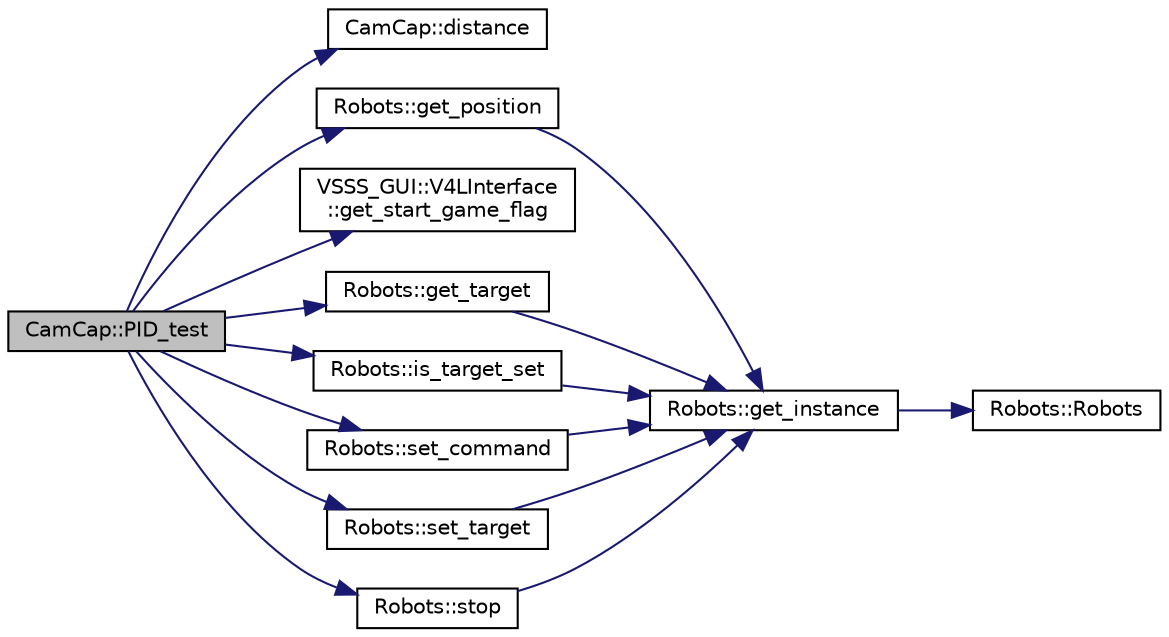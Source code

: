 digraph "CamCap::PID_test"
{
 // INTERACTIVE_SVG=YES
  edge [fontname="Helvetica",fontsize="10",labelfontname="Helvetica",labelfontsize="10"];
  node [fontname="Helvetica",fontsize="10",shape=record];
  rankdir="LR";
  Node337 [label="CamCap::PID_test",height=0.2,width=0.4,color="black", fillcolor="grey75", style="filled", fontcolor="black"];
  Node337 -> Node338 [color="midnightblue",fontsize="10",style="solid",fontname="Helvetica"];
  Node338 [label="CamCap::distance",height=0.2,width=0.4,color="black", fillcolor="white", style="filled",URL="$class_cam_cap.html#a6595a726e77091a8accf19e62dc55e41",tooltip="Calculates the euclidean distance between two given points. "];
  Node337 -> Node339 [color="midnightblue",fontsize="10",style="solid",fontname="Helvetica"];
  Node339 [label="Robots::get_position",height=0.2,width=0.4,color="black", fillcolor="white", style="filled",URL="$class_robots.html#a1fca8f2f5070176faa6ba1efa2f1ff14"];
  Node339 -> Node340 [color="midnightblue",fontsize="10",style="solid",fontname="Helvetica"];
  Node340 [label="Robots::get_instance",height=0.2,width=0.4,color="black", fillcolor="white", style="filled",URL="$class_robots.html#a589bce74db5f34af384952d48435168f"];
  Node340 -> Node341 [color="midnightblue",fontsize="10",style="solid",fontname="Helvetica"];
  Node341 [label="Robots::Robots",height=0.2,width=0.4,color="black", fillcolor="white", style="filled",URL="$class_robots.html#aa2745a48ebd3e52b9a3020f6afbcb25d",tooltip="Initializes our arrays. "];
  Node337 -> Node342 [color="midnightblue",fontsize="10",style="solid",fontname="Helvetica"];
  Node342 [label="VSSS_GUI::V4LInterface\l::get_start_game_flag",height=0.2,width=0.4,color="black", fillcolor="white", style="filled",URL="$class_v_s_s_s___g_u_i_1_1_v4_l_interface.html#afb1f877ebf3a82de783f6860979eea85"];
  Node337 -> Node343 [color="midnightblue",fontsize="10",style="solid",fontname="Helvetica"];
  Node343 [label="Robots::get_target",height=0.2,width=0.4,color="black", fillcolor="white", style="filled",URL="$class_robots.html#a8a4fe339df4823e45cf34d9fb8daa64b"];
  Node343 -> Node340 [color="midnightblue",fontsize="10",style="solid",fontname="Helvetica"];
  Node337 -> Node344 [color="midnightblue",fontsize="10",style="solid",fontname="Helvetica"];
  Node344 [label="Robots::is_target_set",height=0.2,width=0.4,color="black", fillcolor="white", style="filled",URL="$class_robots.html#ad79a530bb3c696a351f11f5698fb4960"];
  Node344 -> Node340 [color="midnightblue",fontsize="10",style="solid",fontname="Helvetica"];
  Node337 -> Node345 [color="midnightblue",fontsize="10",style="solid",fontname="Helvetica"];
  Node345 [label="Robots::set_command",height=0.2,width=0.4,color="black", fillcolor="white", style="filled",URL="$class_robots.html#ae5034abea0160aac1d77ad154ee77f64"];
  Node345 -> Node340 [color="midnightblue",fontsize="10",style="solid",fontname="Helvetica"];
  Node337 -> Node346 [color="midnightblue",fontsize="10",style="solid",fontname="Helvetica"];
  Node346 [label="Robots::set_target",height=0.2,width=0.4,color="black", fillcolor="white", style="filled",URL="$class_robots.html#ac1cd5c41b6e5d5643b2186ca51699c8f"];
  Node346 -> Node340 [color="midnightblue",fontsize="10",style="solid",fontname="Helvetica"];
  Node337 -> Node347 [color="midnightblue",fontsize="10",style="solid",fontname="Helvetica"];
  Node347 [label="Robots::stop",height=0.2,width=0.4,color="black", fillcolor="white", style="filled",URL="$class_robots.html#ac3452d86940fa017a16f7be4fe099d89"];
  Node347 -> Node340 [color="midnightblue",fontsize="10",style="solid",fontname="Helvetica"];
}
